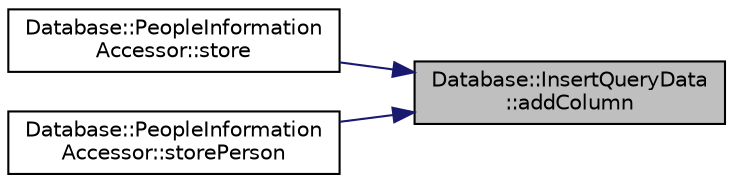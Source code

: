 digraph "Database::InsertQueryData::addColumn"
{
 // LATEX_PDF_SIZE
  edge [fontname="Helvetica",fontsize="10",labelfontname="Helvetica",labelfontsize="10"];
  node [fontname="Helvetica",fontsize="10",shape=record];
  rankdir="RL";
  Node1 [label="Database::InsertQueryData\l::addColumn",height=0.2,width=0.4,color="black", fillcolor="grey75", style="filled", fontcolor="black",tooltip=" "];
  Node1 -> Node2 [dir="back",color="midnightblue",fontsize="10",style="solid",fontname="Helvetica"];
  Node2 [label="Database::PeopleInformation\lAccessor::store",height=0.2,width=0.4,color="black", fillcolor="white", style="filled",URL="$class_database_1_1_people_information_accessor.html#a8be620fc54575a4fc1c7134df636a64a",tooltip=" "];
  Node1 -> Node3 [dir="back",color="midnightblue",fontsize="10",style="solid",fontname="Helvetica"];
  Node3 [label="Database::PeopleInformation\lAccessor::storePerson",height=0.2,width=0.4,color="black", fillcolor="white", style="filled",URL="$class_database_1_1_people_information_accessor.html#abc5159ace6d41c67ac212a3792ebb7cd",tooltip="store or update person details in database"];
}

